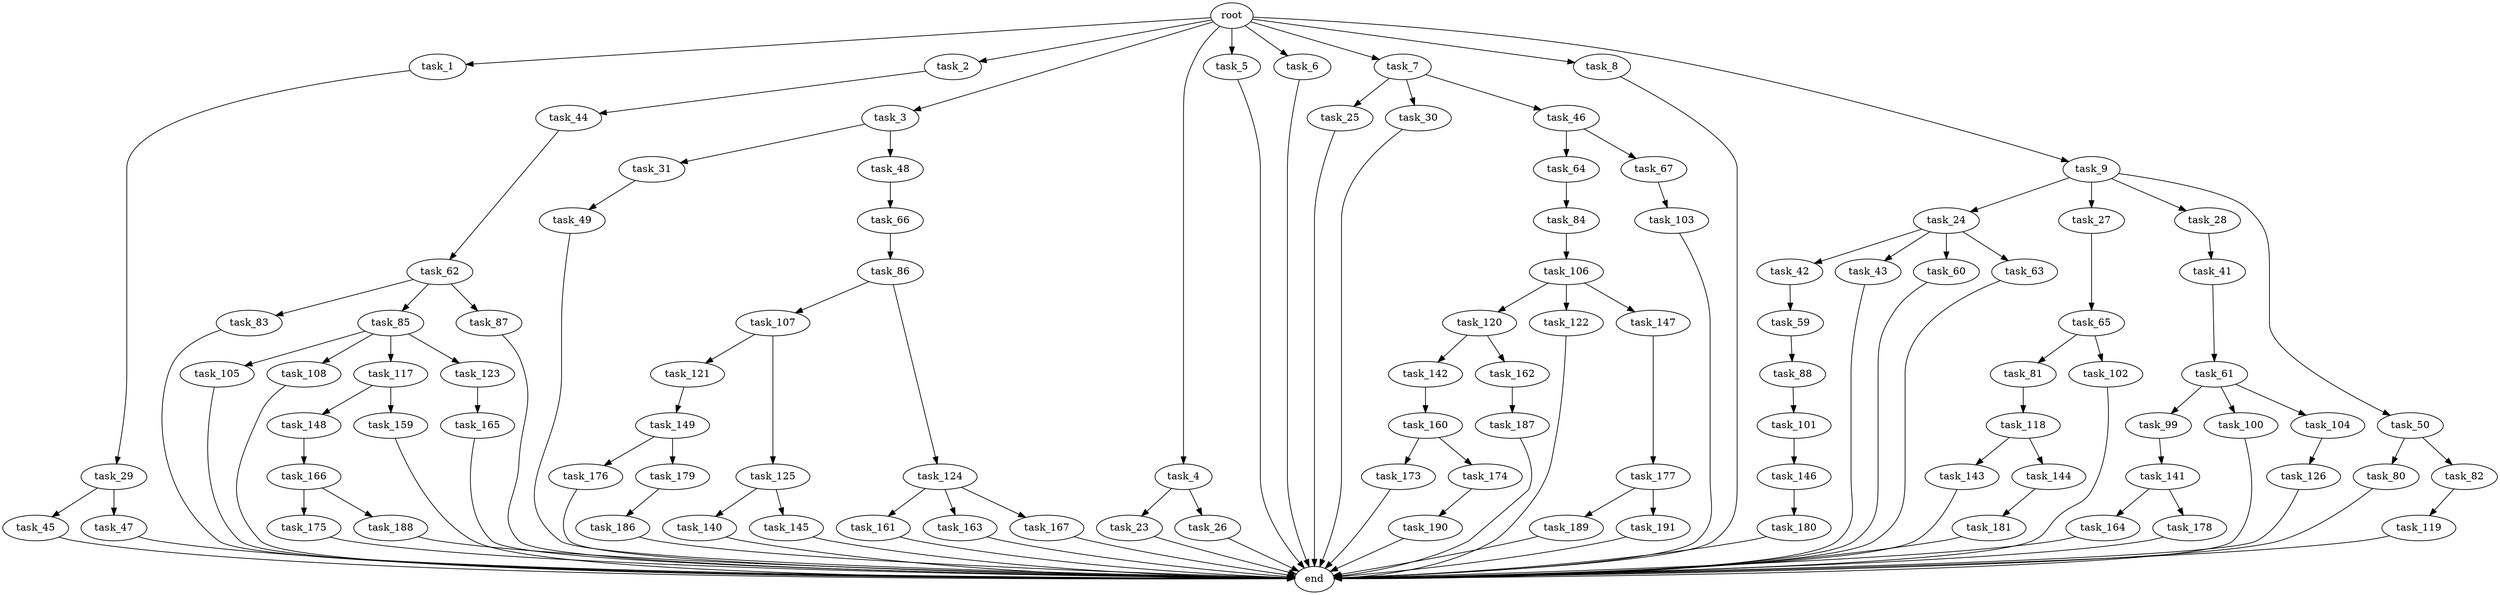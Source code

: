 digraph G {
  root [size="0.000000"];
  task_1 [size="2.048000"];
  task_2 [size="2.048000"];
  task_3 [size="2.048000"];
  task_4 [size="2.048000"];
  task_5 [size="2.048000"];
  task_6 [size="2.048000"];
  task_7 [size="2.048000"];
  task_8 [size="2.048000"];
  task_9 [size="2.048000"];
  task_23 [size="1391569403.904000"];
  task_24 [size="841813590.016000"];
  task_25 [size="274877906.944000"];
  task_26 [size="1391569403.904000"];
  task_27 [size="841813590.016000"];
  task_28 [size="841813590.016000"];
  task_29 [size="618475290.624000"];
  task_30 [size="274877906.944000"];
  task_31 [size="68719476.736000"];
  task_41 [size="1391569403.904000"];
  task_42 [size="68719476.736000"];
  task_43 [size="68719476.736000"];
  task_44 [size="1717986918.400000"];
  task_45 [size="618475290.624000"];
  task_46 [size="274877906.944000"];
  task_47 [size="618475290.624000"];
  task_48 [size="68719476.736000"];
  task_49 [size="274877906.944000"];
  task_50 [size="841813590.016000"];
  task_59 [size="68719476.736000"];
  task_60 [size="68719476.736000"];
  task_61 [size="1099511627.776000"];
  task_62 [size="618475290.624000"];
  task_63 [size="68719476.736000"];
  task_64 [size="618475290.624000"];
  task_65 [size="1717986918.400000"];
  task_66 [size="429496729.600000"];
  task_67 [size="618475290.624000"];
  task_80 [size="154618822.656000"];
  task_81 [size="841813590.016000"];
  task_82 [size="154618822.656000"];
  task_83 [size="68719476.736000"];
  task_84 [size="274877906.944000"];
  task_85 [size="68719476.736000"];
  task_86 [size="429496729.600000"];
  task_87 [size="68719476.736000"];
  task_88 [size="841813590.016000"];
  task_99 [size="154618822.656000"];
  task_100 [size="154618822.656000"];
  task_101 [size="841813590.016000"];
  task_102 [size="841813590.016000"];
  task_103 [size="68719476.736000"];
  task_104 [size="154618822.656000"];
  task_105 [size="1391569403.904000"];
  task_106 [size="1099511627.776000"];
  task_107 [size="618475290.624000"];
  task_108 [size="1391569403.904000"];
  task_117 [size="1391569403.904000"];
  task_118 [size="1391569403.904000"];
  task_119 [size="154618822.656000"];
  task_120 [size="618475290.624000"];
  task_121 [size="841813590.016000"];
  task_122 [size="618475290.624000"];
  task_123 [size="1391569403.904000"];
  task_124 [size="618475290.624000"];
  task_125 [size="841813590.016000"];
  task_126 [size="274877906.944000"];
  task_140 [size="618475290.624000"];
  task_141 [size="429496729.600000"];
  task_142 [size="1391569403.904000"];
  task_143 [size="1391569403.904000"];
  task_144 [size="1391569403.904000"];
  task_145 [size="618475290.624000"];
  task_146 [size="1391569403.904000"];
  task_147 [size="618475290.624000"];
  task_148 [size="1391569403.904000"];
  task_149 [size="841813590.016000"];
  task_159 [size="1391569403.904000"];
  task_160 [size="1717986918.400000"];
  task_161 [size="274877906.944000"];
  task_162 [size="1391569403.904000"];
  task_163 [size="274877906.944000"];
  task_164 [size="1391569403.904000"];
  task_165 [size="274877906.944000"];
  task_166 [size="429496729.600000"];
  task_167 [size="274877906.944000"];
  task_173 [size="618475290.624000"];
  task_174 [size="618475290.624000"];
  task_175 [size="1391569403.904000"];
  task_176 [size="68719476.736000"];
  task_177 [size="68719476.736000"];
  task_178 [size="1391569403.904000"];
  task_179 [size="68719476.736000"];
  task_180 [size="1391569403.904000"];
  task_181 [size="68719476.736000"];
  task_186 [size="1099511627.776000"];
  task_187 [size="274877906.944000"];
  task_188 [size="1391569403.904000"];
  task_189 [size="1717986918.400000"];
  task_190 [size="1099511627.776000"];
  task_191 [size="1717986918.400000"];
  end [size="0.000000"];

  root -> task_1 [size="1.000000"];
  root -> task_2 [size="1.000000"];
  root -> task_3 [size="1.000000"];
  root -> task_4 [size="1.000000"];
  root -> task_5 [size="1.000000"];
  root -> task_6 [size="1.000000"];
  root -> task_7 [size="1.000000"];
  root -> task_8 [size="1.000000"];
  root -> task_9 [size="1.000000"];
  task_1 -> task_29 [size="301989888.000000"];
  task_2 -> task_44 [size="838860800.000000"];
  task_3 -> task_31 [size="33554432.000000"];
  task_3 -> task_48 [size="33554432.000000"];
  task_4 -> task_23 [size="679477248.000000"];
  task_4 -> task_26 [size="679477248.000000"];
  task_5 -> end [size="1.000000"];
  task_6 -> end [size="1.000000"];
  task_7 -> task_25 [size="134217728.000000"];
  task_7 -> task_30 [size="134217728.000000"];
  task_7 -> task_46 [size="134217728.000000"];
  task_8 -> end [size="1.000000"];
  task_9 -> task_24 [size="411041792.000000"];
  task_9 -> task_27 [size="411041792.000000"];
  task_9 -> task_28 [size="411041792.000000"];
  task_9 -> task_50 [size="411041792.000000"];
  task_23 -> end [size="1.000000"];
  task_24 -> task_42 [size="33554432.000000"];
  task_24 -> task_43 [size="33554432.000000"];
  task_24 -> task_60 [size="33554432.000000"];
  task_24 -> task_63 [size="33554432.000000"];
  task_25 -> end [size="1.000000"];
  task_26 -> end [size="1.000000"];
  task_27 -> task_65 [size="838860800.000000"];
  task_28 -> task_41 [size="679477248.000000"];
  task_29 -> task_45 [size="301989888.000000"];
  task_29 -> task_47 [size="301989888.000000"];
  task_30 -> end [size="1.000000"];
  task_31 -> task_49 [size="134217728.000000"];
  task_41 -> task_61 [size="536870912.000000"];
  task_42 -> task_59 [size="33554432.000000"];
  task_43 -> end [size="1.000000"];
  task_44 -> task_62 [size="301989888.000000"];
  task_45 -> end [size="1.000000"];
  task_46 -> task_64 [size="301989888.000000"];
  task_46 -> task_67 [size="301989888.000000"];
  task_47 -> end [size="1.000000"];
  task_48 -> task_66 [size="209715200.000000"];
  task_49 -> end [size="1.000000"];
  task_50 -> task_80 [size="75497472.000000"];
  task_50 -> task_82 [size="75497472.000000"];
  task_59 -> task_88 [size="411041792.000000"];
  task_60 -> end [size="1.000000"];
  task_61 -> task_99 [size="75497472.000000"];
  task_61 -> task_100 [size="75497472.000000"];
  task_61 -> task_104 [size="75497472.000000"];
  task_62 -> task_83 [size="33554432.000000"];
  task_62 -> task_85 [size="33554432.000000"];
  task_62 -> task_87 [size="33554432.000000"];
  task_63 -> end [size="1.000000"];
  task_64 -> task_84 [size="134217728.000000"];
  task_65 -> task_81 [size="411041792.000000"];
  task_65 -> task_102 [size="411041792.000000"];
  task_66 -> task_86 [size="209715200.000000"];
  task_67 -> task_103 [size="33554432.000000"];
  task_80 -> end [size="1.000000"];
  task_81 -> task_118 [size="679477248.000000"];
  task_82 -> task_119 [size="75497472.000000"];
  task_83 -> end [size="1.000000"];
  task_84 -> task_106 [size="536870912.000000"];
  task_85 -> task_105 [size="679477248.000000"];
  task_85 -> task_108 [size="679477248.000000"];
  task_85 -> task_117 [size="679477248.000000"];
  task_85 -> task_123 [size="679477248.000000"];
  task_86 -> task_107 [size="301989888.000000"];
  task_86 -> task_124 [size="301989888.000000"];
  task_87 -> end [size="1.000000"];
  task_88 -> task_101 [size="411041792.000000"];
  task_99 -> task_141 [size="209715200.000000"];
  task_100 -> end [size="1.000000"];
  task_101 -> task_146 [size="679477248.000000"];
  task_102 -> end [size="1.000000"];
  task_103 -> end [size="1.000000"];
  task_104 -> task_126 [size="134217728.000000"];
  task_105 -> end [size="1.000000"];
  task_106 -> task_120 [size="301989888.000000"];
  task_106 -> task_122 [size="301989888.000000"];
  task_106 -> task_147 [size="301989888.000000"];
  task_107 -> task_121 [size="411041792.000000"];
  task_107 -> task_125 [size="411041792.000000"];
  task_108 -> end [size="1.000000"];
  task_117 -> task_148 [size="679477248.000000"];
  task_117 -> task_159 [size="679477248.000000"];
  task_118 -> task_143 [size="679477248.000000"];
  task_118 -> task_144 [size="679477248.000000"];
  task_119 -> end [size="1.000000"];
  task_120 -> task_142 [size="679477248.000000"];
  task_120 -> task_162 [size="679477248.000000"];
  task_121 -> task_149 [size="411041792.000000"];
  task_122 -> end [size="1.000000"];
  task_123 -> task_165 [size="134217728.000000"];
  task_124 -> task_161 [size="134217728.000000"];
  task_124 -> task_163 [size="134217728.000000"];
  task_124 -> task_167 [size="134217728.000000"];
  task_125 -> task_140 [size="301989888.000000"];
  task_125 -> task_145 [size="301989888.000000"];
  task_126 -> end [size="1.000000"];
  task_140 -> end [size="1.000000"];
  task_141 -> task_164 [size="679477248.000000"];
  task_141 -> task_178 [size="679477248.000000"];
  task_142 -> task_160 [size="838860800.000000"];
  task_143 -> end [size="1.000000"];
  task_144 -> task_181 [size="33554432.000000"];
  task_145 -> end [size="1.000000"];
  task_146 -> task_180 [size="679477248.000000"];
  task_147 -> task_177 [size="33554432.000000"];
  task_148 -> task_166 [size="209715200.000000"];
  task_149 -> task_176 [size="33554432.000000"];
  task_149 -> task_179 [size="33554432.000000"];
  task_159 -> end [size="1.000000"];
  task_160 -> task_173 [size="301989888.000000"];
  task_160 -> task_174 [size="301989888.000000"];
  task_161 -> end [size="1.000000"];
  task_162 -> task_187 [size="134217728.000000"];
  task_163 -> end [size="1.000000"];
  task_164 -> end [size="1.000000"];
  task_165 -> end [size="1.000000"];
  task_166 -> task_175 [size="679477248.000000"];
  task_166 -> task_188 [size="679477248.000000"];
  task_167 -> end [size="1.000000"];
  task_173 -> end [size="1.000000"];
  task_174 -> task_190 [size="536870912.000000"];
  task_175 -> end [size="1.000000"];
  task_176 -> end [size="1.000000"];
  task_177 -> task_189 [size="838860800.000000"];
  task_177 -> task_191 [size="838860800.000000"];
  task_178 -> end [size="1.000000"];
  task_179 -> task_186 [size="536870912.000000"];
  task_180 -> end [size="1.000000"];
  task_181 -> end [size="1.000000"];
  task_186 -> end [size="1.000000"];
  task_187 -> end [size="1.000000"];
  task_188 -> end [size="1.000000"];
  task_189 -> end [size="1.000000"];
  task_190 -> end [size="1.000000"];
  task_191 -> end [size="1.000000"];
}
